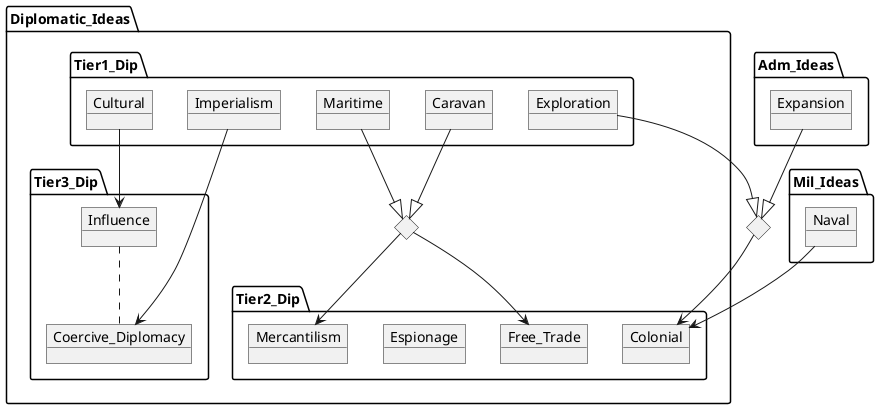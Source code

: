 @startuml

package Diplomatic_Ideas {

diamond dia1
package Tier1_Dip {
object Caravan
object Maritime
object Cultural
object Imperialism
object Exploration
}

package Tier2_Dip {
object Mercantilism
object Free_Trade
object Espionage
object Colonial
}

package Tier3_Dip {
object Influence
object Coercive_Diplomacy
}
}

package Adm_Ideas {
object Expansion
}

package Mil_Ideas {
object Naval
}

diamond dia2

Influence .. Coercive_Diplomacy

Cultural --> Influence
Imperialism --> Coercive_Diplomacy

Caravan --|> dia1
Maritime --|> dia1
dia1 --> Mercantilism
dia1 --> Free_Trade

Naval --> Colonial
Exploration --|> dia2
Expansion --|> dia2
dia2 --> Colonial

@enduml
